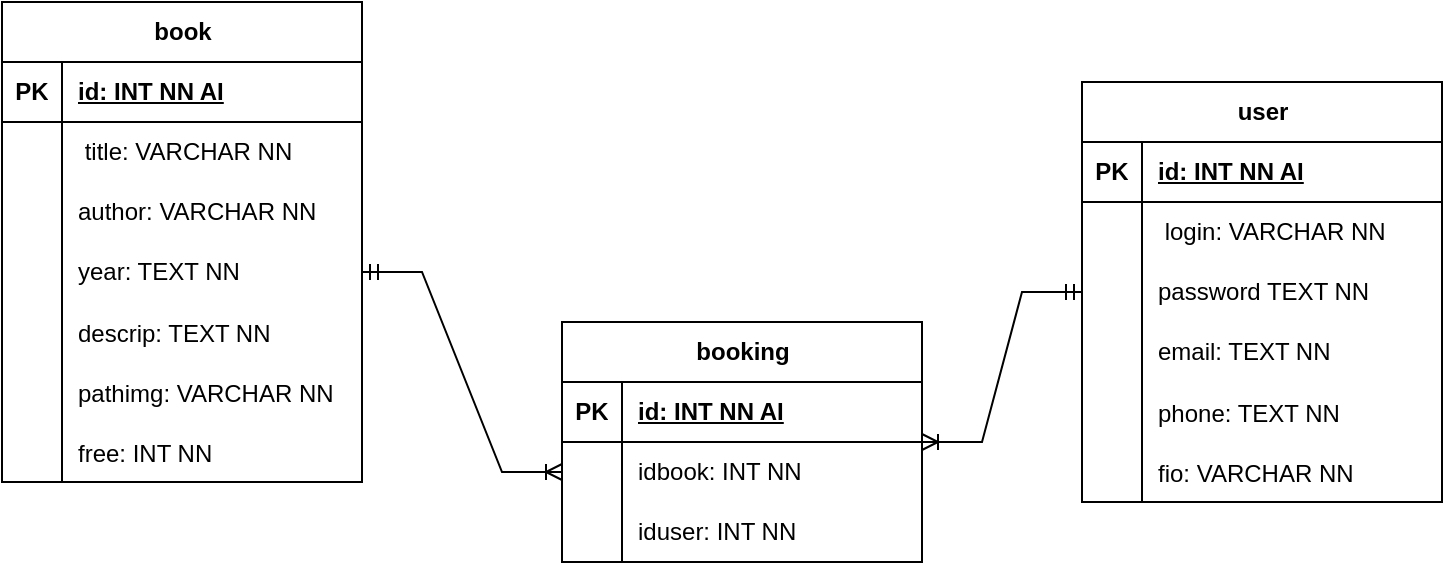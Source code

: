 <mxfile version="21.2.1" type="device" pages="3">
  <diagram name="ER" id="iAY-b9qh8-t78UhTy9_r">
    <mxGraphModel dx="835" dy="461" grid="1" gridSize="10" guides="1" tooltips="1" connect="1" arrows="1" fold="1" page="1" pageScale="1" pageWidth="827" pageHeight="1169" math="0" shadow="0">
      <root>
        <mxCell id="0" />
        <mxCell id="1" parent="0" />
        <mxCell id="Mp8juzq7Fobs8yhdWQck-1" value="user" style="shape=table;startSize=30;container=1;collapsible=1;childLayout=tableLayout;fixedRows=1;rowLines=0;fontStyle=1;align=center;resizeLast=1;html=1;" parent="1" vertex="1">
          <mxGeometry x="560" y="260" width="180" height="210" as="geometry" />
        </mxCell>
        <mxCell id="Mp8juzq7Fobs8yhdWQck-2" value="" style="shape=tableRow;horizontal=0;startSize=0;swimlaneHead=0;swimlaneBody=0;fillColor=none;collapsible=0;dropTarget=0;points=[[0,0.5],[1,0.5]];portConstraint=eastwest;top=0;left=0;right=0;bottom=1;" parent="Mp8juzq7Fobs8yhdWQck-1" vertex="1">
          <mxGeometry y="30" width="180" height="30" as="geometry" />
        </mxCell>
        <mxCell id="Mp8juzq7Fobs8yhdWQck-3" value="PK" style="shape=partialRectangle;connectable=0;fillColor=none;top=0;left=0;bottom=0;right=0;fontStyle=1;overflow=hidden;whiteSpace=wrap;html=1;" parent="Mp8juzq7Fobs8yhdWQck-2" vertex="1">
          <mxGeometry width="30" height="30" as="geometry">
            <mxRectangle width="30" height="30" as="alternateBounds" />
          </mxGeometry>
        </mxCell>
        <mxCell id="Mp8juzq7Fobs8yhdWQck-4" value="id: INT NN AI" style="shape=partialRectangle;connectable=0;fillColor=none;top=0;left=0;bottom=0;right=0;align=left;spacingLeft=6;fontStyle=5;overflow=hidden;whiteSpace=wrap;html=1;" parent="Mp8juzq7Fobs8yhdWQck-2" vertex="1">
          <mxGeometry x="30" width="150" height="30" as="geometry">
            <mxRectangle width="150" height="30" as="alternateBounds" />
          </mxGeometry>
        </mxCell>
        <mxCell id="Mp8juzq7Fobs8yhdWQck-5" value="" style="shape=tableRow;horizontal=0;startSize=0;swimlaneHead=0;swimlaneBody=0;fillColor=none;collapsible=0;dropTarget=0;points=[[0,0.5],[1,0.5]];portConstraint=eastwest;top=0;left=0;right=0;bottom=0;" parent="Mp8juzq7Fobs8yhdWQck-1" vertex="1">
          <mxGeometry y="60" width="180" height="30" as="geometry" />
        </mxCell>
        <mxCell id="Mp8juzq7Fobs8yhdWQck-6" value="" style="shape=partialRectangle;connectable=0;fillColor=none;top=0;left=0;bottom=0;right=0;editable=1;overflow=hidden;whiteSpace=wrap;html=1;" parent="Mp8juzq7Fobs8yhdWQck-5" vertex="1">
          <mxGeometry width="30" height="30" as="geometry">
            <mxRectangle width="30" height="30" as="alternateBounds" />
          </mxGeometry>
        </mxCell>
        <mxCell id="Mp8juzq7Fobs8yhdWQck-7" value="&amp;nbsp;login: VARCHAR NN" style="shape=partialRectangle;connectable=0;fillColor=none;top=0;left=0;bottom=0;right=0;align=left;spacingLeft=6;overflow=hidden;whiteSpace=wrap;html=1;" parent="Mp8juzq7Fobs8yhdWQck-5" vertex="1">
          <mxGeometry x="30" width="150" height="30" as="geometry">
            <mxRectangle width="150" height="30" as="alternateBounds" />
          </mxGeometry>
        </mxCell>
        <mxCell id="Mp8juzq7Fobs8yhdWQck-8" value="" style="shape=tableRow;horizontal=0;startSize=0;swimlaneHead=0;swimlaneBody=0;fillColor=none;collapsible=0;dropTarget=0;points=[[0,0.5],[1,0.5]];portConstraint=eastwest;top=0;left=0;right=0;bottom=0;" parent="Mp8juzq7Fobs8yhdWQck-1" vertex="1">
          <mxGeometry y="90" width="180" height="30" as="geometry" />
        </mxCell>
        <mxCell id="Mp8juzq7Fobs8yhdWQck-9" value="" style="shape=partialRectangle;connectable=0;fillColor=none;top=0;left=0;bottom=0;right=0;editable=1;overflow=hidden;whiteSpace=wrap;html=1;" parent="Mp8juzq7Fobs8yhdWQck-8" vertex="1">
          <mxGeometry width="30" height="30" as="geometry">
            <mxRectangle width="30" height="30" as="alternateBounds" />
          </mxGeometry>
        </mxCell>
        <mxCell id="Mp8juzq7Fobs8yhdWQck-10" value="password TEXT NN" style="shape=partialRectangle;connectable=0;fillColor=none;top=0;left=0;bottom=0;right=0;align=left;spacingLeft=6;overflow=hidden;whiteSpace=wrap;html=1;" parent="Mp8juzq7Fobs8yhdWQck-8" vertex="1">
          <mxGeometry x="30" width="150" height="30" as="geometry">
            <mxRectangle width="150" height="30" as="alternateBounds" />
          </mxGeometry>
        </mxCell>
        <mxCell id="Mp8juzq7Fobs8yhdWQck-11" value="" style="shape=tableRow;horizontal=0;startSize=0;swimlaneHead=0;swimlaneBody=0;fillColor=none;collapsible=0;dropTarget=0;points=[[0,0.5],[1,0.5]];portConstraint=eastwest;top=0;left=0;right=0;bottom=0;" parent="Mp8juzq7Fobs8yhdWQck-1" vertex="1">
          <mxGeometry y="120" width="180" height="30" as="geometry" />
        </mxCell>
        <mxCell id="Mp8juzq7Fobs8yhdWQck-12" value="" style="shape=partialRectangle;connectable=0;fillColor=none;top=0;left=0;bottom=0;right=0;editable=1;overflow=hidden;whiteSpace=wrap;html=1;" parent="Mp8juzq7Fobs8yhdWQck-11" vertex="1">
          <mxGeometry width="30" height="30" as="geometry">
            <mxRectangle width="30" height="30" as="alternateBounds" />
          </mxGeometry>
        </mxCell>
        <mxCell id="Mp8juzq7Fobs8yhdWQck-13" value="email: TEXT NN" style="shape=partialRectangle;connectable=0;fillColor=none;top=0;left=0;bottom=0;right=0;align=left;spacingLeft=6;overflow=hidden;whiteSpace=wrap;html=1;" parent="Mp8juzq7Fobs8yhdWQck-11" vertex="1">
          <mxGeometry x="30" width="150" height="30" as="geometry">
            <mxRectangle width="150" height="30" as="alternateBounds" />
          </mxGeometry>
        </mxCell>
        <mxCell id="Mp8juzq7Fobs8yhdWQck-16" value="" style="shape=tableRow;horizontal=0;startSize=0;swimlaneHead=0;swimlaneBody=0;fillColor=none;collapsible=0;dropTarget=0;points=[[0,0.5],[1,0.5]];portConstraint=eastwest;top=0;left=0;right=0;bottom=0;" parent="Mp8juzq7Fobs8yhdWQck-1" vertex="1">
          <mxGeometry y="150" width="180" height="30" as="geometry" />
        </mxCell>
        <mxCell id="Mp8juzq7Fobs8yhdWQck-17" value="" style="shape=partialRectangle;connectable=0;fillColor=none;top=0;left=0;bottom=0;right=0;editable=1;overflow=hidden;" parent="Mp8juzq7Fobs8yhdWQck-16" vertex="1">
          <mxGeometry width="30" height="30" as="geometry">
            <mxRectangle width="30" height="30" as="alternateBounds" />
          </mxGeometry>
        </mxCell>
        <mxCell id="Mp8juzq7Fobs8yhdWQck-18" value="phone: TEXT NN" style="shape=partialRectangle;connectable=0;fillColor=none;top=0;left=0;bottom=0;right=0;align=left;spacingLeft=6;overflow=hidden;" parent="Mp8juzq7Fobs8yhdWQck-16" vertex="1">
          <mxGeometry x="30" width="150" height="30" as="geometry">
            <mxRectangle width="150" height="30" as="alternateBounds" />
          </mxGeometry>
        </mxCell>
        <mxCell id="Mp8juzq7Fobs8yhdWQck-19" value="" style="shape=tableRow;horizontal=0;startSize=0;swimlaneHead=0;swimlaneBody=0;fillColor=none;collapsible=0;dropTarget=0;points=[[0,0.5],[1,0.5]];portConstraint=eastwest;top=0;left=0;right=0;bottom=0;" parent="Mp8juzq7Fobs8yhdWQck-1" vertex="1">
          <mxGeometry y="180" width="180" height="30" as="geometry" />
        </mxCell>
        <mxCell id="Mp8juzq7Fobs8yhdWQck-20" value="" style="shape=partialRectangle;connectable=0;fillColor=none;top=0;left=0;bottom=0;right=0;editable=1;overflow=hidden;" parent="Mp8juzq7Fobs8yhdWQck-19" vertex="1">
          <mxGeometry width="30" height="30" as="geometry">
            <mxRectangle width="30" height="30" as="alternateBounds" />
          </mxGeometry>
        </mxCell>
        <mxCell id="Mp8juzq7Fobs8yhdWQck-21" value="fio: VARCHAR NN" style="shape=partialRectangle;connectable=0;fillColor=none;top=0;left=0;bottom=0;right=0;align=left;spacingLeft=6;overflow=hidden;" parent="Mp8juzq7Fobs8yhdWQck-19" vertex="1">
          <mxGeometry x="30" width="150" height="30" as="geometry">
            <mxRectangle width="150" height="30" as="alternateBounds" />
          </mxGeometry>
        </mxCell>
        <mxCell id="Mp8juzq7Fobs8yhdWQck-22" value="book" style="shape=table;startSize=30;container=1;collapsible=1;childLayout=tableLayout;fixedRows=1;rowLines=0;fontStyle=1;align=center;resizeLast=1;html=1;" parent="1" vertex="1">
          <mxGeometry x="20" y="220" width="180" height="240" as="geometry" />
        </mxCell>
        <mxCell id="Mp8juzq7Fobs8yhdWQck-23" value="" style="shape=tableRow;horizontal=0;startSize=0;swimlaneHead=0;swimlaneBody=0;fillColor=none;collapsible=0;dropTarget=0;points=[[0,0.5],[1,0.5]];portConstraint=eastwest;top=0;left=0;right=0;bottom=1;" parent="Mp8juzq7Fobs8yhdWQck-22" vertex="1">
          <mxGeometry y="30" width="180" height="30" as="geometry" />
        </mxCell>
        <mxCell id="Mp8juzq7Fobs8yhdWQck-24" value="PK" style="shape=partialRectangle;connectable=0;fillColor=none;top=0;left=0;bottom=0;right=0;fontStyle=1;overflow=hidden;whiteSpace=wrap;html=1;" parent="Mp8juzq7Fobs8yhdWQck-23" vertex="1">
          <mxGeometry width="30" height="30" as="geometry">
            <mxRectangle width="30" height="30" as="alternateBounds" />
          </mxGeometry>
        </mxCell>
        <mxCell id="Mp8juzq7Fobs8yhdWQck-25" value="id: INT NN AI" style="shape=partialRectangle;connectable=0;fillColor=none;top=0;left=0;bottom=0;right=0;align=left;spacingLeft=6;fontStyle=5;overflow=hidden;whiteSpace=wrap;html=1;" parent="Mp8juzq7Fobs8yhdWQck-23" vertex="1">
          <mxGeometry x="30" width="150" height="30" as="geometry">
            <mxRectangle width="150" height="30" as="alternateBounds" />
          </mxGeometry>
        </mxCell>
        <mxCell id="Mp8juzq7Fobs8yhdWQck-26" value="" style="shape=tableRow;horizontal=0;startSize=0;swimlaneHead=0;swimlaneBody=0;fillColor=none;collapsible=0;dropTarget=0;points=[[0,0.5],[1,0.5]];portConstraint=eastwest;top=0;left=0;right=0;bottom=0;" parent="Mp8juzq7Fobs8yhdWQck-22" vertex="1">
          <mxGeometry y="60" width="180" height="30" as="geometry" />
        </mxCell>
        <mxCell id="Mp8juzq7Fobs8yhdWQck-27" value="" style="shape=partialRectangle;connectable=0;fillColor=none;top=0;left=0;bottom=0;right=0;editable=1;overflow=hidden;whiteSpace=wrap;html=1;" parent="Mp8juzq7Fobs8yhdWQck-26" vertex="1">
          <mxGeometry width="30" height="30" as="geometry">
            <mxRectangle width="30" height="30" as="alternateBounds" />
          </mxGeometry>
        </mxCell>
        <mxCell id="Mp8juzq7Fobs8yhdWQck-28" value="&amp;nbsp;title: VARCHAR NN" style="shape=partialRectangle;connectable=0;fillColor=none;top=0;left=0;bottom=0;right=0;align=left;spacingLeft=6;overflow=hidden;whiteSpace=wrap;html=1;" parent="Mp8juzq7Fobs8yhdWQck-26" vertex="1">
          <mxGeometry x="30" width="150" height="30" as="geometry">
            <mxRectangle width="150" height="30" as="alternateBounds" />
          </mxGeometry>
        </mxCell>
        <mxCell id="Mp8juzq7Fobs8yhdWQck-29" value="" style="shape=tableRow;horizontal=0;startSize=0;swimlaneHead=0;swimlaneBody=0;fillColor=none;collapsible=0;dropTarget=0;points=[[0,0.5],[1,0.5]];portConstraint=eastwest;top=0;left=0;right=0;bottom=0;" parent="Mp8juzq7Fobs8yhdWQck-22" vertex="1">
          <mxGeometry y="90" width="180" height="30" as="geometry" />
        </mxCell>
        <mxCell id="Mp8juzq7Fobs8yhdWQck-30" value="" style="shape=partialRectangle;connectable=0;fillColor=none;top=0;left=0;bottom=0;right=0;editable=1;overflow=hidden;whiteSpace=wrap;html=1;" parent="Mp8juzq7Fobs8yhdWQck-29" vertex="1">
          <mxGeometry width="30" height="30" as="geometry">
            <mxRectangle width="30" height="30" as="alternateBounds" />
          </mxGeometry>
        </mxCell>
        <mxCell id="Mp8juzq7Fobs8yhdWQck-31" value="author: VARCHAR NN" style="shape=partialRectangle;connectable=0;fillColor=none;top=0;left=0;bottom=0;right=0;align=left;spacingLeft=6;overflow=hidden;whiteSpace=wrap;html=1;" parent="Mp8juzq7Fobs8yhdWQck-29" vertex="1">
          <mxGeometry x="30" width="150" height="30" as="geometry">
            <mxRectangle width="150" height="30" as="alternateBounds" />
          </mxGeometry>
        </mxCell>
        <mxCell id="Mp8juzq7Fobs8yhdWQck-32" value="" style="shape=tableRow;horizontal=0;startSize=0;swimlaneHead=0;swimlaneBody=0;fillColor=none;collapsible=0;dropTarget=0;points=[[0,0.5],[1,0.5]];portConstraint=eastwest;top=0;left=0;right=0;bottom=0;" parent="Mp8juzq7Fobs8yhdWQck-22" vertex="1">
          <mxGeometry y="120" width="180" height="30" as="geometry" />
        </mxCell>
        <mxCell id="Mp8juzq7Fobs8yhdWQck-33" value="" style="shape=partialRectangle;connectable=0;fillColor=none;top=0;left=0;bottom=0;right=0;editable=1;overflow=hidden;whiteSpace=wrap;html=1;" parent="Mp8juzq7Fobs8yhdWQck-32" vertex="1">
          <mxGeometry width="30" height="30" as="geometry">
            <mxRectangle width="30" height="30" as="alternateBounds" />
          </mxGeometry>
        </mxCell>
        <mxCell id="Mp8juzq7Fobs8yhdWQck-34" value="year: TEXT NN" style="shape=partialRectangle;connectable=0;fillColor=none;top=0;left=0;bottom=0;right=0;align=left;spacingLeft=6;overflow=hidden;whiteSpace=wrap;html=1;" parent="Mp8juzq7Fobs8yhdWQck-32" vertex="1">
          <mxGeometry x="30" width="150" height="30" as="geometry">
            <mxRectangle width="150" height="30" as="alternateBounds" />
          </mxGeometry>
        </mxCell>
        <mxCell id="Mp8juzq7Fobs8yhdWQck-35" value="" style="shape=tableRow;horizontal=0;startSize=0;swimlaneHead=0;swimlaneBody=0;fillColor=none;collapsible=0;dropTarget=0;points=[[0,0.5],[1,0.5]];portConstraint=eastwest;top=0;left=0;right=0;bottom=0;" parent="Mp8juzq7Fobs8yhdWQck-22" vertex="1">
          <mxGeometry y="150" width="180" height="30" as="geometry" />
        </mxCell>
        <mxCell id="Mp8juzq7Fobs8yhdWQck-36" value="" style="shape=partialRectangle;connectable=0;fillColor=none;top=0;left=0;bottom=0;right=0;editable=1;overflow=hidden;" parent="Mp8juzq7Fobs8yhdWQck-35" vertex="1">
          <mxGeometry width="30" height="30" as="geometry">
            <mxRectangle width="30" height="30" as="alternateBounds" />
          </mxGeometry>
        </mxCell>
        <mxCell id="Mp8juzq7Fobs8yhdWQck-37" value="descrip: TEXT NN" style="shape=partialRectangle;connectable=0;fillColor=none;top=0;left=0;bottom=0;right=0;align=left;spacingLeft=6;overflow=hidden;" parent="Mp8juzq7Fobs8yhdWQck-35" vertex="1">
          <mxGeometry x="30" width="150" height="30" as="geometry">
            <mxRectangle width="150" height="30" as="alternateBounds" />
          </mxGeometry>
        </mxCell>
        <mxCell id="Mp8juzq7Fobs8yhdWQck-38" value="" style="shape=tableRow;horizontal=0;startSize=0;swimlaneHead=0;swimlaneBody=0;fillColor=none;collapsible=0;dropTarget=0;points=[[0,0.5],[1,0.5]];portConstraint=eastwest;top=0;left=0;right=0;bottom=0;" parent="Mp8juzq7Fobs8yhdWQck-22" vertex="1">
          <mxGeometry y="180" width="180" height="30" as="geometry" />
        </mxCell>
        <mxCell id="Mp8juzq7Fobs8yhdWQck-39" value="" style="shape=partialRectangle;connectable=0;fillColor=none;top=0;left=0;bottom=0;right=0;editable=1;overflow=hidden;" parent="Mp8juzq7Fobs8yhdWQck-38" vertex="1">
          <mxGeometry width="30" height="30" as="geometry">
            <mxRectangle width="30" height="30" as="alternateBounds" />
          </mxGeometry>
        </mxCell>
        <mxCell id="Mp8juzq7Fobs8yhdWQck-40" value="pathimg: VARCHAR NN" style="shape=partialRectangle;connectable=0;fillColor=none;top=0;left=0;bottom=0;right=0;align=left;spacingLeft=6;overflow=hidden;" parent="Mp8juzq7Fobs8yhdWQck-38" vertex="1">
          <mxGeometry x="30" width="150" height="30" as="geometry">
            <mxRectangle width="150" height="30" as="alternateBounds" />
          </mxGeometry>
        </mxCell>
        <mxCell id="Mp8juzq7Fobs8yhdWQck-42" value="" style="shape=tableRow;horizontal=0;startSize=0;swimlaneHead=0;swimlaneBody=0;fillColor=none;collapsible=0;dropTarget=0;points=[[0,0.5],[1,0.5]];portConstraint=eastwest;top=0;left=0;right=0;bottom=0;" parent="Mp8juzq7Fobs8yhdWQck-22" vertex="1">
          <mxGeometry y="210" width="180" height="30" as="geometry" />
        </mxCell>
        <mxCell id="Mp8juzq7Fobs8yhdWQck-43" value="" style="shape=partialRectangle;connectable=0;fillColor=none;top=0;left=0;bottom=0;right=0;editable=1;overflow=hidden;" parent="Mp8juzq7Fobs8yhdWQck-42" vertex="1">
          <mxGeometry width="30" height="30" as="geometry">
            <mxRectangle width="30" height="30" as="alternateBounds" />
          </mxGeometry>
        </mxCell>
        <mxCell id="Mp8juzq7Fobs8yhdWQck-44" value="free: INT NN" style="shape=partialRectangle;connectable=0;fillColor=none;top=0;left=0;bottom=0;right=0;align=left;spacingLeft=6;overflow=hidden;" parent="Mp8juzq7Fobs8yhdWQck-42" vertex="1">
          <mxGeometry x="30" width="150" height="30" as="geometry">
            <mxRectangle width="150" height="30" as="alternateBounds" />
          </mxGeometry>
        </mxCell>
        <mxCell id="Mp8juzq7Fobs8yhdWQck-67" value="booking" style="shape=table;startSize=30;container=1;collapsible=1;childLayout=tableLayout;fixedRows=1;rowLines=0;fontStyle=1;align=center;resizeLast=1;html=1;" parent="1" vertex="1">
          <mxGeometry x="300" y="380" width="180" height="120" as="geometry" />
        </mxCell>
        <mxCell id="Mp8juzq7Fobs8yhdWQck-68" value="" style="shape=tableRow;horizontal=0;startSize=0;swimlaneHead=0;swimlaneBody=0;fillColor=none;collapsible=0;dropTarget=0;points=[[0,0.5],[1,0.5]];portConstraint=eastwest;top=0;left=0;right=0;bottom=1;" parent="Mp8juzq7Fobs8yhdWQck-67" vertex="1">
          <mxGeometry y="30" width="180" height="30" as="geometry" />
        </mxCell>
        <mxCell id="Mp8juzq7Fobs8yhdWQck-69" value="PK" style="shape=partialRectangle;connectable=0;fillColor=none;top=0;left=0;bottom=0;right=0;fontStyle=1;overflow=hidden;whiteSpace=wrap;html=1;" parent="Mp8juzq7Fobs8yhdWQck-68" vertex="1">
          <mxGeometry width="30" height="30" as="geometry">
            <mxRectangle width="30" height="30" as="alternateBounds" />
          </mxGeometry>
        </mxCell>
        <mxCell id="Mp8juzq7Fobs8yhdWQck-70" value="id: INT NN AI" style="shape=partialRectangle;connectable=0;fillColor=none;top=0;left=0;bottom=0;right=0;align=left;spacingLeft=6;fontStyle=5;overflow=hidden;whiteSpace=wrap;html=1;" parent="Mp8juzq7Fobs8yhdWQck-68" vertex="1">
          <mxGeometry x="30" width="150" height="30" as="geometry">
            <mxRectangle width="150" height="30" as="alternateBounds" />
          </mxGeometry>
        </mxCell>
        <mxCell id="Mp8juzq7Fobs8yhdWQck-71" value="" style="shape=tableRow;horizontal=0;startSize=0;swimlaneHead=0;swimlaneBody=0;fillColor=none;collapsible=0;dropTarget=0;points=[[0,0.5],[1,0.5]];portConstraint=eastwest;top=0;left=0;right=0;bottom=0;" parent="Mp8juzq7Fobs8yhdWQck-67" vertex="1">
          <mxGeometry y="60" width="180" height="30" as="geometry" />
        </mxCell>
        <mxCell id="Mp8juzq7Fobs8yhdWQck-72" value="" style="shape=partialRectangle;connectable=0;fillColor=none;top=0;left=0;bottom=0;right=0;editable=1;overflow=hidden;whiteSpace=wrap;html=1;" parent="Mp8juzq7Fobs8yhdWQck-71" vertex="1">
          <mxGeometry width="30" height="30" as="geometry">
            <mxRectangle width="30" height="30" as="alternateBounds" />
          </mxGeometry>
        </mxCell>
        <mxCell id="Mp8juzq7Fobs8yhdWQck-73" value="idbook: INT NN" style="shape=partialRectangle;connectable=0;fillColor=none;top=0;left=0;bottom=0;right=0;align=left;spacingLeft=6;overflow=hidden;whiteSpace=wrap;html=1;" parent="Mp8juzq7Fobs8yhdWQck-71" vertex="1">
          <mxGeometry x="30" width="150" height="30" as="geometry">
            <mxRectangle width="150" height="30" as="alternateBounds" />
          </mxGeometry>
        </mxCell>
        <mxCell id="Mp8juzq7Fobs8yhdWQck-74" value="" style="shape=tableRow;horizontal=0;startSize=0;swimlaneHead=0;swimlaneBody=0;fillColor=none;collapsible=0;dropTarget=0;points=[[0,0.5],[1,0.5]];portConstraint=eastwest;top=0;left=0;right=0;bottom=0;" parent="Mp8juzq7Fobs8yhdWQck-67" vertex="1">
          <mxGeometry y="90" width="180" height="30" as="geometry" />
        </mxCell>
        <mxCell id="Mp8juzq7Fobs8yhdWQck-75" value="" style="shape=partialRectangle;connectable=0;fillColor=none;top=0;left=0;bottom=0;right=0;editable=1;overflow=hidden;whiteSpace=wrap;html=1;" parent="Mp8juzq7Fobs8yhdWQck-74" vertex="1">
          <mxGeometry width="30" height="30" as="geometry">
            <mxRectangle width="30" height="30" as="alternateBounds" />
          </mxGeometry>
        </mxCell>
        <mxCell id="Mp8juzq7Fobs8yhdWQck-76" value="iduser: INT NN" style="shape=partialRectangle;connectable=0;fillColor=none;top=0;left=0;bottom=0;right=0;align=left;spacingLeft=6;overflow=hidden;whiteSpace=wrap;html=1;" parent="Mp8juzq7Fobs8yhdWQck-74" vertex="1">
          <mxGeometry x="30" width="150" height="30" as="geometry">
            <mxRectangle width="150" height="30" as="alternateBounds" />
          </mxGeometry>
        </mxCell>
        <mxCell id="Mp8juzq7Fobs8yhdWQck-80" value="" style="edgeStyle=entityRelationEdgeStyle;fontSize=12;html=1;endArrow=ERoneToMany;startArrow=ERmandOne;rounded=0;exitX=0;exitY=0.5;exitDx=0;exitDy=0;" parent="1" source="Mp8juzq7Fobs8yhdWQck-8" target="Mp8juzq7Fobs8yhdWQck-67" edge="1">
          <mxGeometry width="100" height="100" relative="1" as="geometry">
            <mxPoint x="430" y="420" as="sourcePoint" />
            <mxPoint x="310" y="380" as="targetPoint" />
          </mxGeometry>
        </mxCell>
        <mxCell id="Mp8juzq7Fobs8yhdWQck-81" value="" style="edgeStyle=entityRelationEdgeStyle;fontSize=12;html=1;endArrow=ERoneToMany;startArrow=ERmandOne;rounded=0;exitX=1;exitY=0.5;exitDx=0;exitDy=0;entryX=0;entryY=0.5;entryDx=0;entryDy=0;" parent="1" source="Mp8juzq7Fobs8yhdWQck-32" target="Mp8juzq7Fobs8yhdWQck-71" edge="1">
          <mxGeometry width="100" height="100" relative="1" as="geometry">
            <mxPoint x="570" y="375" as="sourcePoint" />
            <mxPoint x="190" y="420" as="targetPoint" />
          </mxGeometry>
        </mxCell>
      </root>
    </mxGraphModel>
  </diagram>
  <diagram id="M9sgrt__FmCiiBSxSm-D" name="диаграмма прецедент">
    <mxGraphModel dx="646" dy="357" grid="1" gridSize="10" guides="1" tooltips="1" connect="1" arrows="1" fold="1" page="1" pageScale="1" pageWidth="827" pageHeight="1169" math="0" shadow="0">
      <root>
        <mxCell id="0" />
        <mxCell id="1" parent="0" />
        <mxCell id="Ia2T_qau4WYA1dIlW7Bq-1" value="library_personal" style="shape=umlActor;verticalLabelPosition=bottom;verticalAlign=top;html=1;outlineConnect=0;" vertex="1" parent="1">
          <mxGeometry x="560" y="60" width="30" height="60" as="geometry" />
        </mxCell>
        <mxCell id="Ia2T_qau4WYA1dIlW7Bq-2" value="client" style="shape=umlActor;verticalLabelPosition=bottom;verticalAlign=top;html=1;outlineConnect=0;" vertex="1" parent="1">
          <mxGeometry x="220" y="60" width="30" height="60" as="geometry" />
        </mxCell>
        <mxCell id="Ia2T_qau4WYA1dIlW7Bq-8" value="Авторизация" style="ellipse;whiteSpace=wrap;html=1;fontSize=8;" vertex="1" parent="1">
          <mxGeometry x="130" y="160" width="80" height="40" as="geometry" />
        </mxCell>
        <mxCell id="Ia2T_qau4WYA1dIlW7Bq-9" value="Регистрация" style="ellipse;whiteSpace=wrap;html=1;fontSize=8;" vertex="1" parent="1">
          <mxGeometry x="240" y="160" width="80" height="40" as="geometry" />
        </mxCell>
        <mxCell id="Ia2T_qau4WYA1dIlW7Bq-10" value="" style="endArrow=open;html=1;rounded=0;entryX=0.429;entryY=0;entryDx=0;entryDy=0;entryPerimeter=0;endFill=0;" edge="1" parent="1" target="Ia2T_qau4WYA1dIlW7Bq-9">
          <mxGeometry width="50" height="50" relative="1" as="geometry">
            <mxPoint x="260" y="120" as="sourcePoint" />
            <mxPoint x="480" y="130" as="targetPoint" />
          </mxGeometry>
        </mxCell>
        <mxCell id="Ia2T_qau4WYA1dIlW7Bq-11" value="" style="endArrow=open;html=1;rounded=0;entryX=0.5;entryY=0;entryDx=0;entryDy=0;endFill=0;" edge="1" parent="1" target="Ia2T_qau4WYA1dIlW7Bq-8">
          <mxGeometry width="50" height="50" relative="1" as="geometry">
            <mxPoint x="210" y="120" as="sourcePoint" />
            <mxPoint x="300" y="170" as="targetPoint" />
          </mxGeometry>
        </mxCell>
        <mxCell id="Ia2T_qau4WYA1dIlW7Bq-12" value="Просмотр свободных&lt;br style=&quot;font-size: 8px;&quot;&gt;книг" style="ellipse;whiteSpace=wrap;html=1;fontSize=8;" vertex="1" parent="1">
          <mxGeometry x="40" y="220" width="80" height="40" as="geometry" />
        </mxCell>
        <mxCell id="Ia2T_qau4WYA1dIlW7Bq-13" value="Бронирование&amp;nbsp;&lt;br style=&quot;font-size: 8px;&quot;&gt;книг" style="ellipse;whiteSpace=wrap;html=1;fontSize=8;" vertex="1" parent="1">
          <mxGeometry x="160" y="240" width="80" height="40" as="geometry" />
        </mxCell>
        <mxCell id="Ia2T_qau4WYA1dIlW7Bq-14" value="Просмотр своих забронированных книг" style="ellipse;whiteSpace=wrap;html=1;fontSize=8;" vertex="1" parent="1">
          <mxGeometry x="10" y="120" width="80" height="40" as="geometry" />
        </mxCell>
        <mxCell id="Ia2T_qau4WYA1dIlW7Bq-15" value="" style="endArrow=open;html=1;rounded=0;entryX=0.951;entryY=0.72;entryDx=0;entryDy=0;endFill=0;entryPerimeter=0;exitX=0;exitY=0;exitDx=0;exitDy=0;" edge="1" parent="1" source="Ia2T_qau4WYA1dIlW7Bq-8" target="Ia2T_qau4WYA1dIlW7Bq-14">
          <mxGeometry width="50" height="50" relative="1" as="geometry">
            <mxPoint x="220" y="130" as="sourcePoint" />
            <mxPoint x="180" y="170" as="targetPoint" />
          </mxGeometry>
        </mxCell>
        <mxCell id="Ia2T_qau4WYA1dIlW7Bq-16" value="" style="endArrow=open;html=1;rounded=0;entryX=0.598;entryY=0;entryDx=0;entryDy=0;endFill=0;entryPerimeter=0;exitX=0.094;exitY=0.802;exitDx=0;exitDy=0;exitPerimeter=0;" edge="1" parent="1" source="Ia2T_qau4WYA1dIlW7Bq-8" target="Ia2T_qau4WYA1dIlW7Bq-12">
          <mxGeometry width="50" height="50" relative="1" as="geometry">
            <mxPoint x="152" y="176" as="sourcePoint" />
            <mxPoint x="96" y="159" as="targetPoint" />
          </mxGeometry>
        </mxCell>
        <mxCell id="Ia2T_qau4WYA1dIlW7Bq-17" value="" style="endArrow=open;html=1;rounded=0;entryX=0.5;entryY=0;entryDx=0;entryDy=0;endFill=0;exitX=0.683;exitY=0.961;exitDx=0;exitDy=0;exitPerimeter=0;" edge="1" parent="1" source="Ia2T_qau4WYA1dIlW7Bq-8" target="Ia2T_qau4WYA1dIlW7Bq-13">
          <mxGeometry width="50" height="50" relative="1" as="geometry">
            <mxPoint x="148" y="201" as="sourcePoint" />
            <mxPoint x="99" y="229" as="targetPoint" />
          </mxGeometry>
        </mxCell>
        <mxCell id="Ia2T_qau4WYA1dIlW7Bq-18" value="Выход из&lt;br&gt;системы" style="ellipse;whiteSpace=wrap;html=1;fontSize=8;" vertex="1" parent="1">
          <mxGeometry x="70" y="300" width="80" height="40" as="geometry" />
        </mxCell>
        <mxCell id="Ia2T_qau4WYA1dIlW7Bq-19" value="" style="endArrow=open;html=1;rounded=0;entryX=0.567;entryY=0.006;entryDx=0;entryDy=0;endFill=0;exitX=0.4;exitY=0.979;exitDx=0;exitDy=0;exitPerimeter=0;entryPerimeter=0;" edge="1" parent="1" source="Ia2T_qau4WYA1dIlW7Bq-8" target="Ia2T_qau4WYA1dIlW7Bq-18">
          <mxGeometry width="50" height="50" relative="1" as="geometry">
            <mxPoint x="195" y="211" as="sourcePoint" />
            <mxPoint x="210" y="250" as="targetPoint" />
          </mxGeometry>
        </mxCell>
        <mxCell id="Ia2T_qau4WYA1dIlW7Bq-20" value="Создание отчета" style="ellipse;whiteSpace=wrap;html=1;fontSize=8;" vertex="1" parent="1">
          <mxGeometry x="50" y="40" width="80" height="40" as="geometry" />
        </mxCell>
        <mxCell id="Ia2T_qau4WYA1dIlW7Bq-21" value="" style="endArrow=open;html=1;rounded=0;entryX=0.713;entryY=0.972;entryDx=0;entryDy=0;endFill=0;entryPerimeter=0;exitX=0.262;exitY=0.056;exitDx=0;exitDy=0;exitPerimeter=0;" edge="1" parent="1" source="Ia2T_qau4WYA1dIlW7Bq-8" target="Ia2T_qau4WYA1dIlW7Bq-20">
          <mxGeometry width="50" height="50" relative="1" as="geometry">
            <mxPoint x="152" y="176" as="sourcePoint" />
            <mxPoint x="96" y="159" as="targetPoint" />
          </mxGeometry>
        </mxCell>
        <mxCell id="Ia2T_qau4WYA1dIlW7Bq-22" value="Авторизация" style="ellipse;whiteSpace=wrap;html=1;fontSize=8;" vertex="1" parent="1">
          <mxGeometry x="440" y="170" width="80" height="40" as="geometry" />
        </mxCell>
        <mxCell id="Ia2T_qau4WYA1dIlW7Bq-24" value="Просмотр свободных&lt;br style=&quot;font-size: 8px;&quot;&gt;книг" style="ellipse;whiteSpace=wrap;html=1;fontSize=8;" vertex="1" parent="1">
          <mxGeometry x="430" y="260" width="80" height="40" as="geometry" />
        </mxCell>
        <mxCell id="Ia2T_qau4WYA1dIlW7Bq-25" value="Создание отчета" style="ellipse;whiteSpace=wrap;html=1;fontSize=8;" vertex="1" parent="1">
          <mxGeometry x="580" y="250" width="80" height="40" as="geometry" />
        </mxCell>
        <mxCell id="Ia2T_qau4WYA1dIlW7Bq-26" value="Добавление книг" style="ellipse;whiteSpace=wrap;html=1;fontSize=8;" vertex="1" parent="1">
          <mxGeometry x="320" y="260" width="80" height="40" as="geometry" />
        </mxCell>
        <mxCell id="Ia2T_qau4WYA1dIlW7Bq-27" value="" style="endArrow=open;html=1;rounded=0;endFill=0;" edge="1" parent="1">
          <mxGeometry width="50" height="50" relative="1" as="geometry">
            <mxPoint x="540" y="110" as="sourcePoint" />
            <mxPoint x="480" y="170" as="targetPoint" />
            <Array as="points">
              <mxPoint x="510" y="140" />
            </Array>
          </mxGeometry>
        </mxCell>
        <mxCell id="Ia2T_qau4WYA1dIlW7Bq-28" value="" style="endArrow=open;html=1;rounded=0;endFill=0;exitX=0.049;exitY=0.698;exitDx=0;exitDy=0;exitPerimeter=0;entryX=0.5;entryY=0;entryDx=0;entryDy=0;" edge="1" parent="1" source="Ia2T_qau4WYA1dIlW7Bq-22" target="Ia2T_qau4WYA1dIlW7Bq-26">
          <mxGeometry width="50" height="50" relative="1" as="geometry">
            <mxPoint x="430" y="200" as="sourcePoint" />
            <mxPoint x="370" y="260" as="targetPoint" />
            <Array as="points">
              <mxPoint x="400" y="230" />
            </Array>
          </mxGeometry>
        </mxCell>
        <mxCell id="Ia2T_qau4WYA1dIlW7Bq-30" value="" style="endArrow=open;html=1;rounded=0;endFill=0;exitX=0.5;exitY=1;exitDx=0;exitDy=0;entryX=0.5;entryY=0;entryDx=0;entryDy=0;" edge="1" parent="1" source="Ia2T_qau4WYA1dIlW7Bq-22" target="Ia2T_qau4WYA1dIlW7Bq-24">
          <mxGeometry width="50" height="50" relative="1" as="geometry">
            <mxPoint x="454" y="208" as="sourcePoint" />
            <mxPoint x="370" y="270" as="targetPoint" />
            <Array as="points" />
          </mxGeometry>
        </mxCell>
        <mxCell id="Ia2T_qau4WYA1dIlW7Bq-31" value="" style="endArrow=open;html=1;rounded=0;endFill=0;exitX=1;exitY=1;exitDx=0;exitDy=0;entryX=0;entryY=0;entryDx=0;entryDy=0;" edge="1" parent="1" source="Ia2T_qau4WYA1dIlW7Bq-22" target="Ia2T_qau4WYA1dIlW7Bq-25">
          <mxGeometry width="50" height="50" relative="1" as="geometry">
            <mxPoint x="490" y="220" as="sourcePoint" />
            <mxPoint x="490" y="270" as="targetPoint" />
            <Array as="points" />
          </mxGeometry>
        </mxCell>
        <mxCell id="HviMvxcBf_5o-LRCj83g-1" value="Удаление книг" style="ellipse;whiteSpace=wrap;html=1;fontSize=8;" vertex="1" parent="1">
          <mxGeometry x="590" y="190" width="80" height="40" as="geometry" />
        </mxCell>
        <mxCell id="HviMvxcBf_5o-LRCj83g-2" value="Редактирование" style="ellipse;whiteSpace=wrap;html=1;fontSize=8;" vertex="1" parent="1">
          <mxGeometry x="510" y="300" width="80" height="40" as="geometry" />
        </mxCell>
        <mxCell id="HviMvxcBf_5o-LRCj83g-3" value="" style="endArrow=open;html=1;rounded=0;endFill=0;exitX=1;exitY=1;exitDx=0;exitDy=0;" edge="1" parent="1" target="HviMvxcBf_5o-LRCj83g-1">
          <mxGeometry width="50" height="50" relative="1" as="geometry">
            <mxPoint x="518" y="184" as="sourcePoint" />
            <mxPoint x="602" y="240" as="targetPoint" />
            <Array as="points" />
          </mxGeometry>
        </mxCell>
        <mxCell id="HviMvxcBf_5o-LRCj83g-4" value="" style="endArrow=open;html=1;rounded=0;endFill=0;exitX=0.777;exitY=0.908;exitDx=0;exitDy=0;exitPerimeter=0;" edge="1" parent="1" source="Ia2T_qau4WYA1dIlW7Bq-22" target="HviMvxcBf_5o-LRCj83g-2">
          <mxGeometry width="50" height="50" relative="1" as="geometry">
            <mxPoint x="518" y="214" as="sourcePoint" />
            <mxPoint x="540" y="330" as="targetPoint" />
            <Array as="points" />
          </mxGeometry>
        </mxCell>
      </root>
    </mxGraphModel>
  </diagram>
  <diagram id="98hFROyprHYs6nLYhHCP" name="Структурная">
    <mxGraphModel dx="691" dy="381" grid="1" gridSize="10" guides="1" tooltips="1" connect="1" arrows="1" fold="1" page="1" pageScale="1" pageWidth="827" pageHeight="1169" math="0" shadow="0">
      <root>
        <mxCell id="0" />
        <mxCell id="1" parent="0" />
        <mxCell id="dl7_FZx3ghRWmsYYEPHK-1" value="Информационная система" style="rounded=0;whiteSpace=wrap;html=1;fontSize=11;" vertex="1" parent="1">
          <mxGeometry x="280" y="40" width="120" height="40" as="geometry" />
        </mxCell>
        <mxCell id="dl7_FZx3ghRWmsYYEPHK-2" value="Подсистема&amp;nbsp;&lt;br style=&quot;font-size: 11px;&quot;&gt;авторизации&lt;br style=&quot;font-size: 11px;&quot;&gt;и регистрации" style="rounded=0;whiteSpace=wrap;html=1;fontSize=11;" vertex="1" parent="1">
          <mxGeometry x="80" y="160" width="120" height="40" as="geometry" />
        </mxCell>
        <mxCell id="dl7_FZx3ghRWmsYYEPHK-3" value="Подсистема&amp;nbsp;&lt;br style=&quot;font-size: 11px;&quot;&gt;работы с книгами" style="rounded=0;whiteSpace=wrap;html=1;fontSize=11;" vertex="1" parent="1">
          <mxGeometry x="280" y="160" width="120" height="40" as="geometry" />
        </mxCell>
        <mxCell id="dl7_FZx3ghRWmsYYEPHK-4" value="Подсистема&amp;nbsp;&lt;br style=&quot;font-size: 11px;&quot;&gt;работы с отчетами" style="rounded=0;whiteSpace=wrap;html=1;fontSize=11;" vertex="1" parent="1">
          <mxGeometry x="480" y="160" width="120" height="40" as="geometry" />
        </mxCell>
        <mxCell id="dl7_FZx3ghRWmsYYEPHK-5" value="" style="endArrow=none;html=1;rounded=0;entryX=0.5;entryY=1;entryDx=0;entryDy=0;fontSize=11;" edge="1" parent="1" target="dl7_FZx3ghRWmsYYEPHK-2">
          <mxGeometry width="50" height="50" relative="1" as="geometry">
            <mxPoint x="140" y="400.914" as="sourcePoint" />
            <mxPoint x="270" y="190" as="targetPoint" />
          </mxGeometry>
        </mxCell>
        <mxCell id="dl7_FZx3ghRWmsYYEPHK-6" value="" style="endArrow=none;html=1;rounded=0;fontSize=11;" edge="1" parent="1">
          <mxGeometry width="50" height="50" relative="1" as="geometry">
            <mxPoint x="40" y="240" as="sourcePoint" />
            <mxPoint x="140" y="240" as="targetPoint" />
          </mxGeometry>
        </mxCell>
        <mxCell id="dl7_FZx3ghRWmsYYEPHK-7" value="" style="endArrow=none;html=1;rounded=0;fontSize=11;" edge="1" parent="1">
          <mxGeometry width="50" height="50" relative="1" as="geometry">
            <mxPoint x="40" y="280" as="sourcePoint" />
            <mxPoint x="140" y="280" as="targetPoint" />
          </mxGeometry>
        </mxCell>
        <mxCell id="dl7_FZx3ghRWmsYYEPHK-8" value="авторизация" style="text;html=1;align=center;verticalAlign=middle;resizable=0;points=[];autosize=1;strokeColor=none;fillColor=none;fontSize=11;" vertex="1" parent="1">
          <mxGeometry x="50" y="210" width="90" height="30" as="geometry" />
        </mxCell>
        <mxCell id="dl7_FZx3ghRWmsYYEPHK-9" value="регистрация" style="text;html=1;align=center;verticalAlign=middle;resizable=0;points=[];autosize=1;strokeColor=none;fillColor=none;fontSize=11;" vertex="1" parent="1">
          <mxGeometry x="50" y="250" width="90" height="30" as="geometry" />
        </mxCell>
        <mxCell id="dl7_FZx3ghRWmsYYEPHK-10" value="" style="endArrow=none;html=1;rounded=0;entryX=0.5;entryY=1;entryDx=0;entryDy=0;fontSize=11;" edge="1" parent="1" target="dl7_FZx3ghRWmsYYEPHK-3">
          <mxGeometry width="50" height="50" relative="1" as="geometry">
            <mxPoint x="340" y="440" as="sourcePoint" />
            <mxPoint x="340" y="160" as="targetPoint" />
          </mxGeometry>
        </mxCell>
        <mxCell id="dl7_FZx3ghRWmsYYEPHK-11" value="" style="endArrow=none;html=1;rounded=0;fontSize=11;" edge="1" parent="1">
          <mxGeometry width="50" height="50" relative="1" as="geometry">
            <mxPoint x="240" y="240" as="sourcePoint" />
            <mxPoint x="340" y="240" as="targetPoint" />
          </mxGeometry>
        </mxCell>
        <mxCell id="dl7_FZx3ghRWmsYYEPHK-12" value="" style="endArrow=none;html=1;rounded=0;fontSize=11;" edge="1" parent="1">
          <mxGeometry width="50" height="50" relative="1" as="geometry">
            <mxPoint x="240" y="280" as="sourcePoint" />
            <mxPoint x="340" y="280" as="targetPoint" />
          </mxGeometry>
        </mxCell>
        <mxCell id="dl7_FZx3ghRWmsYYEPHK-13" value="" style="endArrow=none;html=1;rounded=0;fontSize=11;" edge="1" parent="1">
          <mxGeometry width="50" height="50" relative="1" as="geometry">
            <mxPoint x="240" y="320" as="sourcePoint" />
            <mxPoint x="340" y="320" as="targetPoint" />
          </mxGeometry>
        </mxCell>
        <mxCell id="dl7_FZx3ghRWmsYYEPHK-14" value="" style="endArrow=none;html=1;rounded=0;fontSize=11;" edge="1" parent="1">
          <mxGeometry width="50" height="50" relative="1" as="geometry">
            <mxPoint x="240" y="360" as="sourcePoint" />
            <mxPoint x="340" y="360" as="targetPoint" />
          </mxGeometry>
        </mxCell>
        <mxCell id="4WoddyN6L3ulY2DWzrXh-1" value="просмотр книг" style="text;html=1;align=center;verticalAlign=middle;resizable=0;points=[];autosize=1;strokeColor=none;fillColor=none;fontSize=11;" vertex="1" parent="1">
          <mxGeometry x="240" y="210" width="100" height="30" as="geometry" />
        </mxCell>
        <mxCell id="4WoddyN6L3ulY2DWzrXh-2" value="бронирование &lt;br style=&quot;font-size: 11px;&quot;&gt;книг" style="text;html=1;align=center;verticalAlign=middle;resizable=0;points=[];autosize=1;strokeColor=none;fillColor=none;fontSize=11;" vertex="1" parent="1">
          <mxGeometry x="240" y="240" width="100" height="40" as="geometry" />
        </mxCell>
        <mxCell id="4WoddyN6L3ulY2DWzrXh-3" value="редактирование&lt;br style=&quot;font-size: 11px;&quot;&gt;&amp;nbsp;книг" style="text;html=1;align=center;verticalAlign=middle;resizable=0;points=[];autosize=1;strokeColor=none;fillColor=none;fontSize=11;" vertex="1" parent="1">
          <mxGeometry x="235" y="280" width="110" height="40" as="geometry" />
        </mxCell>
        <mxCell id="4WoddyN6L3ulY2DWzrXh-4" value="добавление &lt;br style=&quot;font-size: 11px;&quot;&gt;книг" style="text;html=1;align=center;verticalAlign=middle;resizable=0;points=[];autosize=1;strokeColor=none;fillColor=none;fontSize=11;" vertex="1" parent="1">
          <mxGeometry x="250" y="320" width="80" height="40" as="geometry" />
        </mxCell>
        <mxCell id="4WoddyN6L3ulY2DWzrXh-5" value="" style="endArrow=none;html=1;rounded=0;fontSize=11;" edge="1" parent="1">
          <mxGeometry width="50" height="50" relative="1" as="geometry">
            <mxPoint x="240" y="400" as="sourcePoint" />
            <mxPoint x="340" y="400" as="targetPoint" />
          </mxGeometry>
        </mxCell>
        <mxCell id="4WoddyN6L3ulY2DWzrXh-6" value="удаление книг" style="text;html=1;align=center;verticalAlign=middle;resizable=0;points=[];autosize=1;strokeColor=none;fillColor=none;fontSize=11;" vertex="1" parent="1">
          <mxGeometry x="240" y="370" width="100" height="30" as="geometry" />
        </mxCell>
        <mxCell id="4WoddyN6L3ulY2DWzrXh-7" value="" style="endArrow=none;html=1;rounded=0;entryX=0.5;entryY=1;entryDx=0;entryDy=0;fontSize=11;" edge="1" parent="1">
          <mxGeometry width="50" height="50" relative="1" as="geometry">
            <mxPoint x="540" y="320" as="sourcePoint" />
            <mxPoint x="539.71" y="200" as="targetPoint" />
          </mxGeometry>
        </mxCell>
        <mxCell id="4WoddyN6L3ulY2DWzrXh-8" value="" style="endArrow=none;html=1;rounded=0;fontSize=11;" edge="1" parent="1">
          <mxGeometry width="50" height="50" relative="1" as="geometry">
            <mxPoint x="440" y="240" as="sourcePoint" />
            <mxPoint x="540" y="240" as="targetPoint" />
          </mxGeometry>
        </mxCell>
        <mxCell id="4WoddyN6L3ulY2DWzrXh-9" value="создать &lt;br style=&quot;font-size: 11px;&quot;&gt;отчет" style="text;html=1;align=center;verticalAlign=middle;resizable=0;points=[];autosize=1;strokeColor=none;fillColor=none;fontSize=11;" vertex="1" parent="1">
          <mxGeometry x="465" y="200" width="60" height="40" as="geometry" />
        </mxCell>
        <mxCell id="4WoddyN6L3ulY2DWzrXh-10" value="" style="endArrow=none;html=1;rounded=0;fontSize=11;" edge="1" parent="1">
          <mxGeometry width="50" height="50" relative="1" as="geometry">
            <mxPoint x="440" y="280" as="sourcePoint" />
            <mxPoint x="540" y="280" as="targetPoint" />
          </mxGeometry>
        </mxCell>
        <mxCell id="4WoddyN6L3ulY2DWzrXh-11" value="просмотреть &lt;br style=&quot;font-size: 11px;&quot;&gt;отчет" style="text;html=1;align=center;verticalAlign=middle;resizable=0;points=[];autosize=1;strokeColor=none;fillColor=none;fontSize=11;" vertex="1" parent="1">
          <mxGeometry x="450" y="240" width="90" height="40" as="geometry" />
        </mxCell>
        <mxCell id="4WoddyN6L3ulY2DWzrXh-12" value="" style="endArrow=none;html=1;rounded=0;entryX=0.5;entryY=1;entryDx=0;entryDy=0;fontSize=11;" edge="1" parent="1" target="dl7_FZx3ghRWmsYYEPHK-1">
          <mxGeometry width="50" height="50" relative="1" as="geometry">
            <mxPoint x="340" y="120" as="sourcePoint" />
            <mxPoint x="360" y="120" as="targetPoint" />
          </mxGeometry>
        </mxCell>
        <mxCell id="4WoddyN6L3ulY2DWzrXh-13" value="" style="endArrow=none;html=1;rounded=0;fontSize=11;" edge="1" parent="1">
          <mxGeometry width="50" height="50" relative="1" as="geometry">
            <mxPoint x="138.72" y="120" as="sourcePoint" />
            <mxPoint x="540.0" y="120" as="targetPoint" />
          </mxGeometry>
        </mxCell>
        <mxCell id="4WoddyN6L3ulY2DWzrXh-14" value="" style="endArrow=none;html=1;rounded=0;entryX=0.5;entryY=1;entryDx=0;entryDy=0;fontSize=11;" edge="1" parent="1">
          <mxGeometry width="50" height="50" relative="1" as="geometry">
            <mxPoint x="139.6" y="160" as="sourcePoint" />
            <mxPoint x="139.6" y="120" as="targetPoint" />
          </mxGeometry>
        </mxCell>
        <mxCell id="4WoddyN6L3ulY2DWzrXh-15" value="" style="endArrow=none;html=1;rounded=0;entryX=0.5;entryY=1;entryDx=0;entryDy=0;fontSize=11;" edge="1" parent="1">
          <mxGeometry width="50" height="50" relative="1" as="geometry">
            <mxPoint x="540" y="160" as="sourcePoint" />
            <mxPoint x="540" y="120" as="targetPoint" />
          </mxGeometry>
        </mxCell>
        <mxCell id="4WoddyN6L3ulY2DWzrXh-17" value="" style="endArrow=none;html=1;rounded=0;entryX=0.5;entryY=1;entryDx=0;entryDy=0;fontSize=11;" edge="1" parent="1">
          <mxGeometry width="50" height="50" relative="1" as="geometry">
            <mxPoint x="339.77" y="160" as="sourcePoint" />
            <mxPoint x="339.77" y="120" as="targetPoint" />
          </mxGeometry>
        </mxCell>
      </root>
    </mxGraphModel>
  </diagram>
</mxfile>
